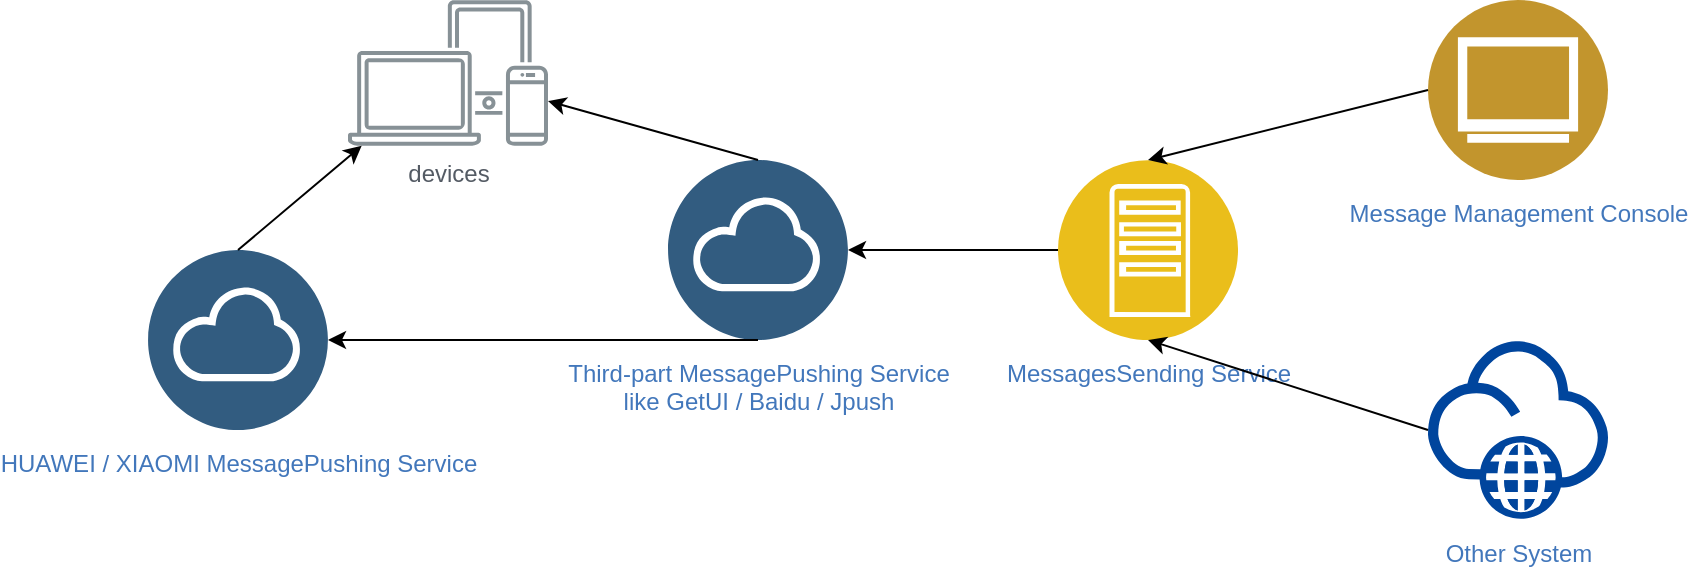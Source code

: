 <mxfile version="11.1.1" type="github"><diagram id="31b32b95-0358-9bc7-6ba0-a27c054ed1a7" name="Page-1"><mxGraphModel dx="1613" dy="438" grid="1" gridSize="10" guides="1" tooltips="1" connect="1" arrows="1" fold="1" page="1" pageScale="1" pageWidth="827" pageHeight="1169" background="#ffffff" math="0" shadow="0"><root><mxCell id="0"/><mxCell id="1" parent="0"/><mxCell id="lH_LC_9aotfdCQ--Z-BA-95" value="MessagesSending Service" style="aspect=fixed;perimeter=ellipsePerimeter;html=1;align=center;shadow=0;dashed=0;fontColor=#4277BB;labelBackgroundColor=#ffffff;fontSize=12;spacingTop=3;image;image=img/lib/ibm/applications/app_server.svg;" parent="1" vertex="1"><mxGeometry x="355" y="780" width="90" height="90" as="geometry"/></mxCell><mxCell id="lH_LC_9aotfdCQ--Z-BA-97" value="Third-part MessagePushing Service&lt;br&gt;like GetUI / Baidu / Jpush" style="aspect=fixed;perimeter=ellipsePerimeter;html=1;align=center;shadow=0;dashed=0;fontColor=#4277BB;labelBackgroundColor=#ffffff;fontSize=12;spacingTop=3;image;image=img/lib/ibm/data/cloud.svg;" parent="1" vertex="1"><mxGeometry x="160" y="780" width="90" height="90" as="geometry"/></mxCell><mxCell id="lH_LC_9aotfdCQ--Z-BA-98" value="Message Management Console" style="aspect=fixed;perimeter=ellipsePerimeter;html=1;align=center;shadow=0;dashed=0;fontColor=#4277BB;labelBackgroundColor=#ffffff;fontSize=12;spacingTop=3;image;image=img/lib/ibm/users/browser.svg;" parent="1" vertex="1"><mxGeometry x="540" y="700" width="90" height="90" as="geometry"/></mxCell><mxCell id="lH_LC_9aotfdCQ--Z-BA-99" value="Other System" style="aspect=fixed;perimeter=ellipsePerimeter;html=1;align=center;shadow=0;dashed=0;fontColor=#4277BB;labelBackgroundColor=#ffffff;fontSize=12;spacingTop=3;image;image=img/lib/ibm/vpc/Internet.svg;" parent="1" vertex="1"><mxGeometry x="540" y="870" width="90" height="90" as="geometry"/></mxCell><mxCell id="lH_LC_9aotfdCQ--Z-BA-100" value="" style="endArrow=classic;html=1;entryX=0.5;entryY=0;entryDx=0;entryDy=0;exitX=0;exitY=0.5;exitDx=0;exitDy=0;" parent="1" source="lH_LC_9aotfdCQ--Z-BA-98" target="lH_LC_9aotfdCQ--Z-BA-95" edge="1"><mxGeometry width="50" height="50" relative="1" as="geometry"><mxPoint x="460" y="760" as="sourcePoint"/><mxPoint x="510" y="710" as="targetPoint"/></mxGeometry></mxCell><mxCell id="lH_LC_9aotfdCQ--Z-BA-101" value="" style="endArrow=classic;html=1;entryX=0.5;entryY=1;entryDx=0;entryDy=0;exitX=0;exitY=0.5;exitDx=0;exitDy=0;" parent="1" source="lH_LC_9aotfdCQ--Z-BA-99" target="lH_LC_9aotfdCQ--Z-BA-95" edge="1"><mxGeometry width="50" height="50" relative="1" as="geometry"><mxPoint x="530" y="910" as="sourcePoint"/><mxPoint x="390" y="950" as="targetPoint"/></mxGeometry></mxCell><mxCell id="lH_LC_9aotfdCQ--Z-BA-102" value="" style="endArrow=classic;html=1;entryX=1;entryY=0.5;entryDx=0;entryDy=0;exitX=0;exitY=0.5;exitDx=0;exitDy=0;" parent="1" source="lH_LC_9aotfdCQ--Z-BA-95" target="lH_LC_9aotfdCQ--Z-BA-97" edge="1"><mxGeometry width="50" height="50" relative="1" as="geometry"><mxPoint x="300" y="920" as="sourcePoint"/><mxPoint x="350" y="870" as="targetPoint"/></mxGeometry></mxCell><mxCell id="lH_LC_9aotfdCQ--Z-BA-107" value="devices" style="outlineConnect=0;gradientColor=none;fontColor=#545B64;strokeColor=none;fillColor=#879196;dashed=0;verticalLabelPosition=bottom;verticalAlign=top;align=center;html=1;fontSize=12;fontStyle=0;aspect=fixed;shape=mxgraph.aws4.illustration_devices;pointerEvents=1" parent="1" vertex="1"><mxGeometry y="700" width="100" height="73" as="geometry"/></mxCell><mxCell id="lH_LC_9aotfdCQ--Z-BA-109" value="HUAWEI / XIAOMI MessagePushing Service" style="aspect=fixed;perimeter=ellipsePerimeter;html=1;align=center;shadow=0;dashed=0;fontColor=#4277BB;labelBackgroundColor=#ffffff;fontSize=12;spacingTop=3;image;image=img/lib/ibm/data/cloud.svg;" parent="1" vertex="1"><mxGeometry x="-100" y="825" width="90" height="90" as="geometry"/></mxCell><mxCell id="lH_LC_9aotfdCQ--Z-BA-110" value="" style="endArrow=classic;html=1;exitX=0.5;exitY=0;exitDx=0;exitDy=0;" parent="1" source="lH_LC_9aotfdCQ--Z-BA-97" target="lH_LC_9aotfdCQ--Z-BA-107" edge="1"><mxGeometry width="50" height="50" relative="1" as="geometry"><mxPoint x="212.5" y="744.5" as="sourcePoint"/><mxPoint x="107.5" y="744.5" as="targetPoint"/></mxGeometry></mxCell><mxCell id="lH_LC_9aotfdCQ--Z-BA-111" value="" style="endArrow=classic;html=1;entryX=1;entryY=0.5;entryDx=0;entryDy=0;exitX=0.5;exitY=1;exitDx=0;exitDy=0;" parent="1" source="lH_LC_9aotfdCQ--Z-BA-97" target="lH_LC_9aotfdCQ--Z-BA-109" edge="1"><mxGeometry width="50" height="50" relative="1" as="geometry"><mxPoint x="195" y="940" as="sourcePoint"/><mxPoint x="90" y="940" as="targetPoint"/></mxGeometry></mxCell><mxCell id="18x5qTXnZ7ikIItzaCH5-3" value="" style="endArrow=classic;html=1;exitX=0.5;exitY=0;exitDx=0;exitDy=0;" edge="1" parent="1" source="lH_LC_9aotfdCQ--Z-BA-109" target="lH_LC_9aotfdCQ--Z-BA-107"><mxGeometry width="50" height="50" relative="1" as="geometry"><mxPoint x="215" y="880" as="sourcePoint"/><mxPoint x="110" y="915" as="targetPoint"/></mxGeometry></mxCell></root></mxGraphModel></diagram></mxfile>
